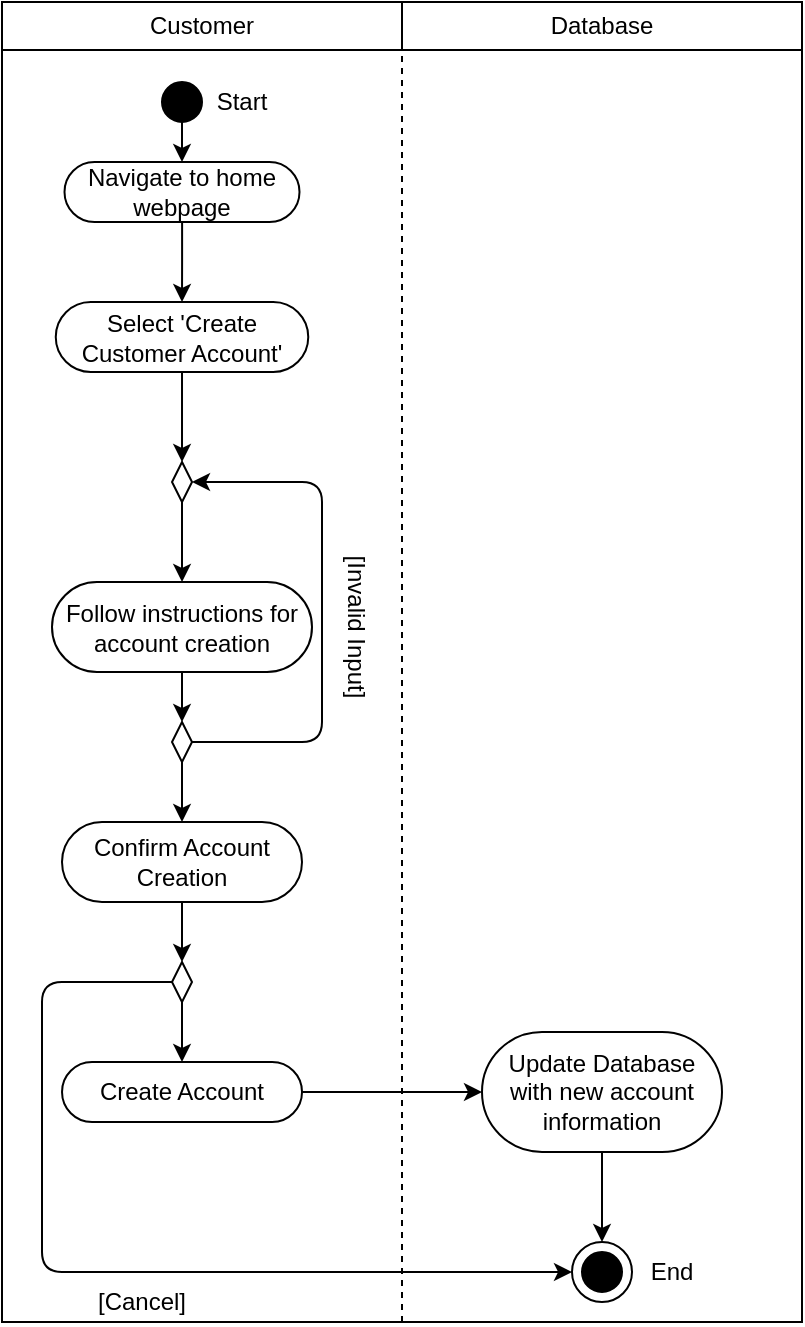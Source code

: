 <mxfile version="13.8.0" type="device"><diagram name="Page-1" id="c7488fd3-1785-93aa-aadb-54a6760d102a"><mxGraphModel dx="1038" dy="548" grid="1" gridSize="10" guides="1" tooltips="1" connect="1" arrows="1" fold="1" page="1" pageScale="1" pageWidth="1100" pageHeight="850" background="#ffffff" math="0" shadow="0"><root><mxCell id="0"/><mxCell id="1" parent="0"/><mxCell id="f9b9S65n3QUREUzMB5i1-4" value="Customer" style="rounded=0;whiteSpace=wrap;html=1;" vertex="1" parent="1"><mxGeometry x="240" y="150" width="200" height="24" as="geometry"/></mxCell><mxCell id="f9b9S65n3QUREUzMB5i1-8" value="Database" style="rounded=0;whiteSpace=wrap;html=1;" vertex="1" parent="1"><mxGeometry x="440" y="150" width="200" height="24" as="geometry"/></mxCell><mxCell id="f9b9S65n3QUREUzMB5i1-9" value="" style="rounded=0;whiteSpace=wrap;html=1;" vertex="1" parent="1"><mxGeometry x="240" y="174" width="400" height="636" as="geometry"/></mxCell><mxCell id="f9b9S65n3QUREUzMB5i1-10" value="" style="endArrow=none;dashed=1;html=1;exitX=0.5;exitY=1;exitDx=0;exitDy=0;" edge="1" parent="1" source="f9b9S65n3QUREUzMB5i1-9"><mxGeometry x="240" y="150" width="50" height="50" as="geometry"><mxPoint x="440" y="550" as="sourcePoint"/><mxPoint x="440" y="174" as="targetPoint"/><Array as="points"/></mxGeometry></mxCell><mxCell id="f9b9S65n3QUREUzMB5i1-13" value="" style="ellipse;whiteSpace=wrap;html=1;aspect=fixed;rounded=0;fillColor=#000000;" vertex="1" parent="1"><mxGeometry x="320" y="190" width="20" height="20" as="geometry"/></mxCell><mxCell id="f9b9S65n3QUREUzMB5i1-15" value="Start" style="text;html=1;strokeColor=none;fillColor=none;align=center;verticalAlign=middle;whiteSpace=wrap;rounded=0;" vertex="1" parent="1"><mxGeometry x="340" y="190" width="40" height="20" as="geometry"/></mxCell><mxCell id="f9b9S65n3QUREUzMB5i1-21" value="" style="edgeStyle=orthogonalEdgeStyle;rounded=0;orthogonalLoop=1;jettySize=auto;html=1;entryX=0.5;entryY=0;entryDx=0;entryDy=0;" edge="1" parent="1" source="f9b9S65n3QUREUzMB5i1-16" target="f9b9S65n3QUREUzMB5i1-20"><mxGeometry x="240" y="150" as="geometry"><mxPoint x="330" y="290" as="targetPoint"/></mxGeometry></mxCell><mxCell id="f9b9S65n3QUREUzMB5i1-16" value="Navigate to home webpage" style="rounded=1;whiteSpace=wrap;html=1;gradientColor=none;fillColor=none;arcSize=50;" vertex="1" parent="1"><mxGeometry x="271.25" y="230" width="117.5" height="30" as="geometry"/></mxCell><mxCell id="f9b9S65n3QUREUzMB5i1-19" value="" style="endArrow=classic;html=1;entryX=0.5;entryY=0;entryDx=0;entryDy=0;" edge="1" parent="1" target="f9b9S65n3QUREUzMB5i1-16"><mxGeometry x="240" y="150" width="50" height="50" as="geometry"><mxPoint x="330" y="210" as="sourcePoint"/><mxPoint x="380" y="160" as="targetPoint"/></mxGeometry></mxCell><mxCell id="f9b9S65n3QUREUzMB5i1-20" value="Select 'Create Customer Account'" style="whiteSpace=wrap;html=1;rounded=1;fillColor=none;arcSize=50;" vertex="1" parent="1"><mxGeometry x="266.88" y="300" width="126.25" height="35" as="geometry"/></mxCell><mxCell id="f9b9S65n3QUREUzMB5i1-51" value="" style="edgeStyle=orthogonalEdgeStyle;rounded=0;orthogonalLoop=1;jettySize=auto;html=1;" edge="1" parent="1" source="f9b9S65n3QUREUzMB5i1-48" target="f9b9S65n3QUREUzMB5i1-50"><mxGeometry relative="1" as="geometry"/></mxCell><mxCell id="f9b9S65n3QUREUzMB5i1-48" value="" style="rhombus;whiteSpace=wrap;html=1;rounded=0;fillColor=none;gradientColor=none;" vertex="1" parent="1"><mxGeometry x="325.01" y="380" width="10" height="20" as="geometry"/></mxCell><mxCell id="f9b9S65n3QUREUzMB5i1-49" value="" style="endArrow=classic;html=1;entryX=0.5;entryY=0;entryDx=0;entryDy=0;exitX=0.5;exitY=1;exitDx=0;exitDy=0;" edge="1" parent="1" source="f9b9S65n3QUREUzMB5i1-20" target="f9b9S65n3QUREUzMB5i1-48"><mxGeometry width="50" height="50" relative="1" as="geometry"><mxPoint x="270" y="480" as="sourcePoint"/><mxPoint x="320" y="430" as="targetPoint"/></mxGeometry></mxCell><mxCell id="f9b9S65n3QUREUzMB5i1-50" value="Follow instructions for account creation" style="whiteSpace=wrap;html=1;rounded=1;fillColor=none;arcSize=50;" vertex="1" parent="1"><mxGeometry x="265" y="440" width="130" height="45" as="geometry"/></mxCell><mxCell id="f9b9S65n3QUREUzMB5i1-119" value="" style="edgeStyle=orthogonalEdgeStyle;rounded=0;orthogonalLoop=1;jettySize=auto;html=1;strokeWidth=1;" edge="1" parent="1" source="f9b9S65n3QUREUzMB5i1-52" target="f9b9S65n3QUREUzMB5i1-118"><mxGeometry relative="1" as="geometry"/></mxCell><mxCell id="f9b9S65n3QUREUzMB5i1-52" value="" style="rhombus;whiteSpace=wrap;html=1;rounded=0;fillColor=none;gradientColor=none;" vertex="1" parent="1"><mxGeometry x="325" y="510" width="10" height="20" as="geometry"/></mxCell><mxCell id="f9b9S65n3QUREUzMB5i1-53" value="" style="endArrow=classic;html=1;entryX=0.5;entryY=0;entryDx=0;entryDy=0;exitX=0.5;exitY=1;exitDx=0;exitDy=0;" edge="1" parent="1" source="f9b9S65n3QUREUzMB5i1-50" target="f9b9S65n3QUREUzMB5i1-52"><mxGeometry width="50" height="50" relative="1" as="geometry"><mxPoint x="660" y="420" as="sourcePoint"/><mxPoint x="710" y="370" as="targetPoint"/></mxGeometry></mxCell><mxCell id="f9b9S65n3QUREUzMB5i1-54" value="" style="endArrow=classic;html=1;exitX=1;exitY=0.5;exitDx=0;exitDy=0;entryX=1;entryY=0.5;entryDx=0;entryDy=0;" edge="1" parent="1" source="f9b9S65n3QUREUzMB5i1-52" target="f9b9S65n3QUREUzMB5i1-48"><mxGeometry width="50" height="50" relative="1" as="geometry"><mxPoint x="660" y="420" as="sourcePoint"/><mxPoint x="710" y="370" as="targetPoint"/><Array as="points"><mxPoint x="400" y="520"/><mxPoint x="400" y="390"/></Array></mxGeometry></mxCell><mxCell id="f9b9S65n3QUREUzMB5i1-55" value="[Invalid Input]" style="text;html=1;strokeColor=none;fillColor=none;align=center;verticalAlign=middle;whiteSpace=wrap;rounded=0;rotation=90;" vertex="1" parent="1"><mxGeometry x="370" y="452.5" width="95" height="20" as="geometry"/></mxCell><mxCell id="f9b9S65n3QUREUzMB5i1-88" value="" style="endArrow=classic;html=1;exitX=0;exitY=0.5;exitDx=0;exitDy=0;entryX=0;entryY=0.5;entryDx=0;entryDy=0;" edge="1" parent="1" source="f9b9S65n3QUREUzMB5i1-120" target="f9b9S65n3QUREUzMB5i1-45"><mxGeometry width="50" height="50" relative="1" as="geometry"><mxPoint x="325" y="790" as="sourcePoint"/><mxPoint x="210" y="720" as="targetPoint"/><Array as="points"><mxPoint x="260" y="640"/><mxPoint x="260" y="785"/></Array></mxGeometry></mxCell><mxCell id="f9b9S65n3QUREUzMB5i1-89" value="[Cancel]" style="text;html=1;strokeColor=none;fillColor=none;align=center;verticalAlign=middle;whiteSpace=wrap;rounded=0;" vertex="1" parent="1"><mxGeometry x="280" y="790" width="60" height="20" as="geometry"/></mxCell><mxCell id="f9b9S65n3QUREUzMB5i1-121" value="" style="edgeStyle=orthogonalEdgeStyle;rounded=0;orthogonalLoop=1;jettySize=auto;html=1;strokeWidth=1;" edge="1" parent="1" source="f9b9S65n3QUREUzMB5i1-118" target="f9b9S65n3QUREUzMB5i1-120"><mxGeometry relative="1" as="geometry"/></mxCell><mxCell id="f9b9S65n3QUREUzMB5i1-118" value="Confirm Account Creation" style="whiteSpace=wrap;html=1;rounded=1;fillColor=none;arcSize=50;" vertex="1" parent="1"><mxGeometry x="270" y="560" width="120" height="40" as="geometry"/></mxCell><mxCell id="f9b9S65n3QUREUzMB5i1-124" value="" style="edgeStyle=orthogonalEdgeStyle;rounded=0;orthogonalLoop=1;jettySize=auto;html=1;strokeWidth=1;exitX=1;exitY=0.5;exitDx=0;exitDy=0;entryX=0;entryY=0.5;entryDx=0;entryDy=0;" edge="1" parent="1" source="f9b9S65n3QUREUzMB5i1-127" target="f9b9S65n3QUREUzMB5i1-123"><mxGeometry relative="1" as="geometry"/></mxCell><mxCell id="f9b9S65n3QUREUzMB5i1-128" value="" style="edgeStyle=orthogonalEdgeStyle;rounded=0;orthogonalLoop=1;jettySize=auto;html=1;strokeWidth=1;" edge="1" parent="1" source="f9b9S65n3QUREUzMB5i1-120" target="f9b9S65n3QUREUzMB5i1-127"><mxGeometry relative="1" as="geometry"/></mxCell><mxCell id="f9b9S65n3QUREUzMB5i1-120" value="" style="rhombus;whiteSpace=wrap;html=1;rounded=0;fillColor=none;gradientColor=none;" vertex="1" parent="1"><mxGeometry x="325" y="630" width="10" height="20" as="geometry"/></mxCell><mxCell id="f9b9S65n3QUREUzMB5i1-122" value="" style="group" vertex="1" connectable="0" parent="1"><mxGeometry x="525" y="770" width="70" height="30" as="geometry"/></mxCell><mxCell id="f9b9S65n3QUREUzMB5i1-44" value="" style="ellipse;whiteSpace=wrap;html=1;aspect=fixed;rounded=0;fillColor=#000000;" vertex="1" parent="f9b9S65n3QUREUzMB5i1-122"><mxGeometry x="5" y="5" width="20" height="20" as="geometry"/></mxCell><mxCell id="f9b9S65n3QUREUzMB5i1-45" value="" style="ellipse;whiteSpace=wrap;html=1;aspect=fixed;rounded=1;fillColor=none;gradientColor=none;" vertex="1" parent="f9b9S65n3QUREUzMB5i1-122"><mxGeometry width="30" height="30" as="geometry"/></mxCell><mxCell id="f9b9S65n3QUREUzMB5i1-47" value="End" style="text;html=1;strokeColor=none;fillColor=none;align=center;verticalAlign=middle;whiteSpace=wrap;rounded=0;" vertex="1" parent="f9b9S65n3QUREUzMB5i1-122"><mxGeometry x="30" y="5" width="40" height="20" as="geometry"/></mxCell><mxCell id="f9b9S65n3QUREUzMB5i1-123" value="Update Database with new account information" style="whiteSpace=wrap;html=1;rounded=1;fillColor=none;arcSize=50;" vertex="1" parent="1"><mxGeometry x="480" y="665" width="120" height="60" as="geometry"/></mxCell><mxCell id="f9b9S65n3QUREUzMB5i1-125" value="" style="endArrow=classic;html=1;strokeWidth=1;exitX=0.5;exitY=1;exitDx=0;exitDy=0;entryX=0.5;entryY=0;entryDx=0;entryDy=0;" edge="1" parent="1" source="f9b9S65n3QUREUzMB5i1-123" target="f9b9S65n3QUREUzMB5i1-45"><mxGeometry width="50" height="50" relative="1" as="geometry"><mxPoint x="560" y="740" as="sourcePoint"/><mxPoint x="610" y="690" as="targetPoint"/></mxGeometry></mxCell><mxCell id="f9b9S65n3QUREUzMB5i1-127" value="Create Account" style="rounded=1;whiteSpace=wrap;html=1;fillColor=none;gradientColor=none;arcSize=50;" vertex="1" parent="1"><mxGeometry x="270.01" y="680" width="120" height="30" as="geometry"/></mxCell></root></mxGraphModel></diagram></mxfile>